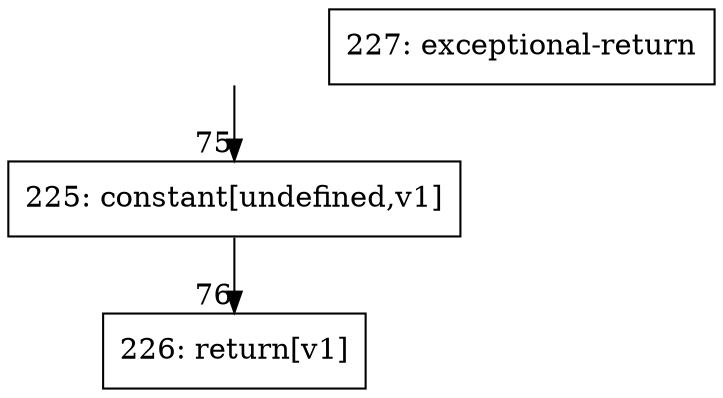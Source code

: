 digraph {
rankdir="TD"
BB_entry8[shape=none,label=""];
BB_entry8 -> BB75 [tailport=s, headport=n, headlabel="    75"]
BB75 [shape=record label="{225: constant[undefined,v1]}" ] 
BB75 -> BB76 [tailport=s, headport=n, headlabel="      76"]
BB76 [shape=record label="{226: return[v1]}" ] 
BB77 [shape=record label="{227: exceptional-return}" ] 
//#$~ 120
}
